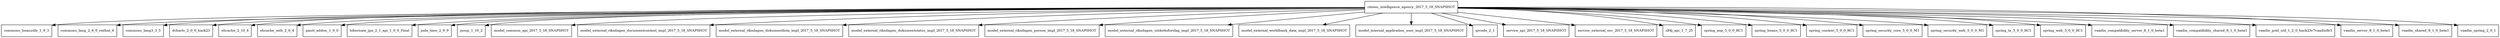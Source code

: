 digraph citizen_intelligence_agency_2017_5_18_SNAPSHOT_dependencies {
  node [shape = box, fontsize=10.0];
  citizen_intelligence_agency_2017_5_18_SNAPSHOT -> commons_beanutils_1_9_3;
  citizen_intelligence_agency_2017_5_18_SNAPSHOT -> commons_lang_2_6_0_redhat_6;
  citizen_intelligence_agency_2017_5_18_SNAPSHOT -> commons_lang3_3_5;
  citizen_intelligence_agency_2017_5_18_SNAPSHOT -> dcharts_2_0_0_hack23;
  citizen_intelligence_agency_2017_5_18_SNAPSHOT -> ehcache_2_10_4;
  citizen_intelligence_agency_2017_5_18_SNAPSHOT -> ehcache_web_2_0_4;
  citizen_intelligence_agency_2017_5_18_SNAPSHOT -> gantt_addon_1_0_0;
  citizen_intelligence_agency_2017_5_18_SNAPSHOT -> hibernate_jpa_2_1_api_1_0_0_Final;
  citizen_intelligence_agency_2017_5_18_SNAPSHOT -> joda_time_2_9_9;
  citizen_intelligence_agency_2017_5_18_SNAPSHOT -> jsoup_1_10_2;
  citizen_intelligence_agency_2017_5_18_SNAPSHOT -> model_common_api_2017_5_18_SNAPSHOT;
  citizen_intelligence_agency_2017_5_18_SNAPSHOT -> model_external_riksdagen_documentcontent_impl_2017_5_18_SNAPSHOT;
  citizen_intelligence_agency_2017_5_18_SNAPSHOT -> model_external_riksdagen_dokumentlista_impl_2017_5_18_SNAPSHOT;
  citizen_intelligence_agency_2017_5_18_SNAPSHOT -> model_external_riksdagen_dokumentstatus_impl_2017_5_18_SNAPSHOT;
  citizen_intelligence_agency_2017_5_18_SNAPSHOT -> model_external_riksdagen_person_impl_2017_5_18_SNAPSHOT;
  citizen_intelligence_agency_2017_5_18_SNAPSHOT -> model_external_riksdagen_utskottsforslag_impl_2017_5_18_SNAPSHOT;
  citizen_intelligence_agency_2017_5_18_SNAPSHOT -> model_external_worldbank_data_impl_2017_5_18_SNAPSHOT;
  citizen_intelligence_agency_2017_5_18_SNAPSHOT -> model_internal_application_user_impl_2017_5_18_SNAPSHOT;
  citizen_intelligence_agency_2017_5_18_SNAPSHOT -> qrcode_2_1;
  citizen_intelligence_agency_2017_5_18_SNAPSHOT -> service_api_2017_5_18_SNAPSHOT;
  citizen_intelligence_agency_2017_5_18_SNAPSHOT -> service_external_esv_2017_5_18_SNAPSHOT;
  citizen_intelligence_agency_2017_5_18_SNAPSHOT -> slf4j_api_1_7_25;
  citizen_intelligence_agency_2017_5_18_SNAPSHOT -> spring_aop_5_0_0_RC1;
  citizen_intelligence_agency_2017_5_18_SNAPSHOT -> spring_beans_5_0_0_RC1;
  citizen_intelligence_agency_2017_5_18_SNAPSHOT -> spring_context_5_0_0_RC1;
  citizen_intelligence_agency_2017_5_18_SNAPSHOT -> spring_security_core_5_0_0_M1;
  citizen_intelligence_agency_2017_5_18_SNAPSHOT -> spring_security_web_5_0_0_M1;
  citizen_intelligence_agency_2017_5_18_SNAPSHOT -> spring_tx_5_0_0_RC1;
  citizen_intelligence_agency_2017_5_18_SNAPSHOT -> spring_web_5_0_0_RC1;
  citizen_intelligence_agency_2017_5_18_SNAPSHOT -> vaadin_compatibility_server_8_1_0_beta1;
  citizen_intelligence_agency_2017_5_18_SNAPSHOT -> vaadin_compatibility_shared_8_1_0_beta1;
  citizen_intelligence_agency_2017_5_18_SNAPSHOT -> vaadin_grid_util_1_2_0_hack23v7vaadin8r3;
  citizen_intelligence_agency_2017_5_18_SNAPSHOT -> vaadin_server_8_1_0_beta1;
  citizen_intelligence_agency_2017_5_18_SNAPSHOT -> vaadin_shared_8_1_0_beta1;
  citizen_intelligence_agency_2017_5_18_SNAPSHOT -> vaadin_spring_2_0_1;
}
